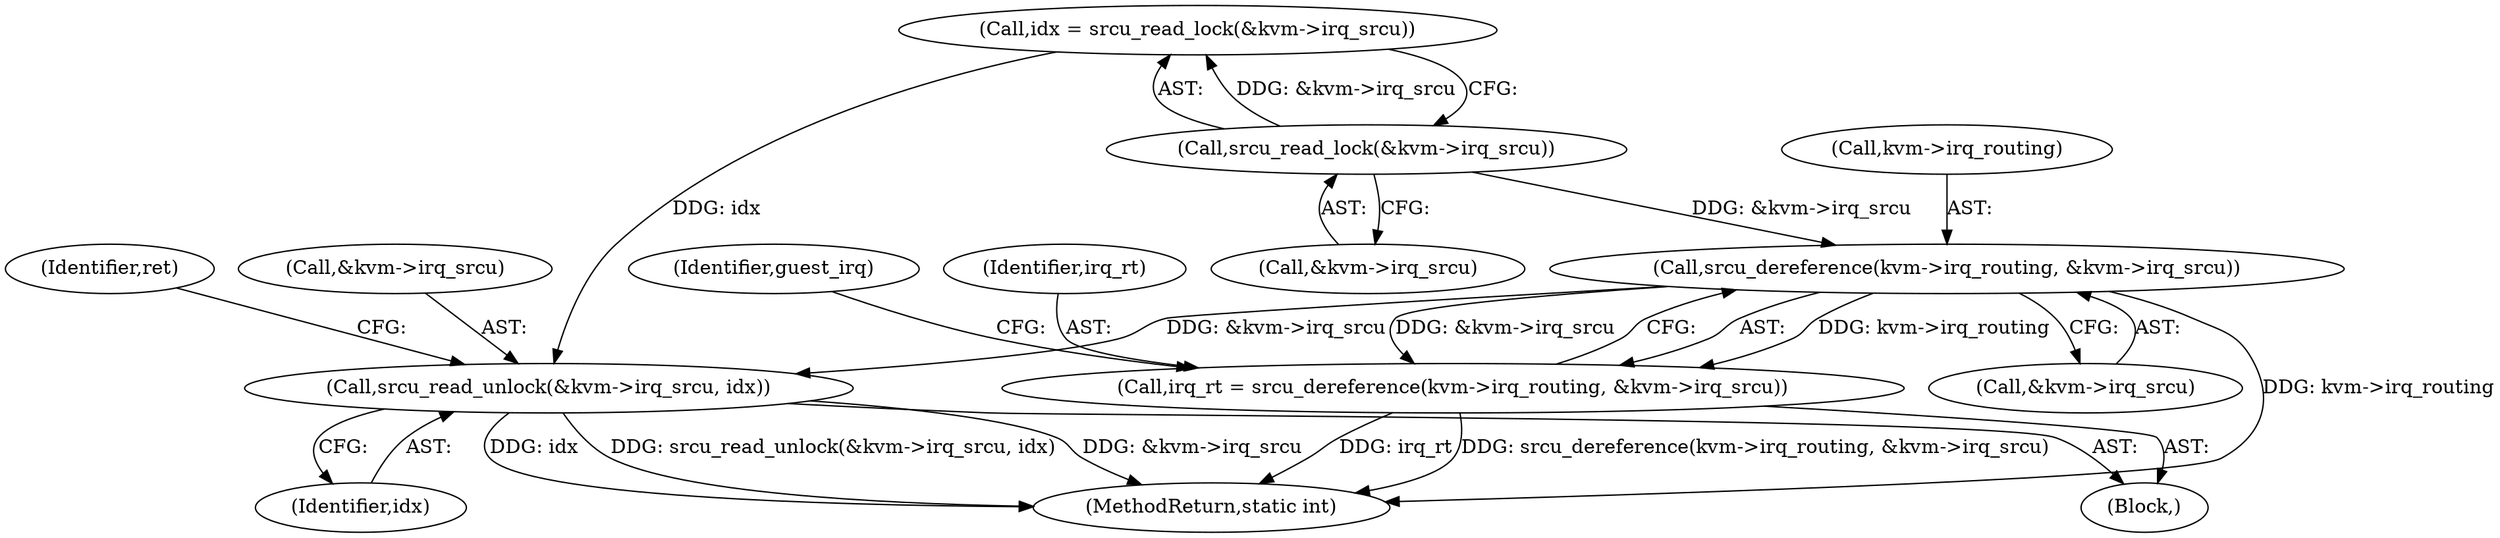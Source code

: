 digraph "0_linux_3a8b0677fc6180a467e26cc32ce6b0c09a32f9bb@pointer" {
"1000146" [label="(Call,srcu_dereference(kvm->irq_routing, &kvm->irq_srcu))"];
"1000139" [label="(Call,srcu_read_lock(&kvm->irq_srcu))"];
"1000144" [label="(Call,irq_rt = srcu_dereference(kvm->irq_routing, &kvm->irq_srcu))"];
"1000270" [label="(Call,srcu_read_unlock(&kvm->irq_srcu, idx))"];
"1000157" [label="(Identifier,guest_irq)"];
"1000270" [label="(Call,srcu_read_unlock(&kvm->irq_srcu, idx))"];
"1000150" [label="(Call,&kvm->irq_srcu)"];
"1000146" [label="(Call,srcu_dereference(kvm->irq_routing, &kvm->irq_srcu))"];
"1000278" [label="(MethodReturn,static int)"];
"1000145" [label="(Identifier,irq_rt)"];
"1000277" [label="(Identifier,ret)"];
"1000271" [label="(Call,&kvm->irq_srcu)"];
"1000140" [label="(Call,&kvm->irq_srcu)"];
"1000147" [label="(Call,kvm->irq_routing)"];
"1000108" [label="(Block,)"];
"1000275" [label="(Identifier,idx)"];
"1000139" [label="(Call,srcu_read_lock(&kvm->irq_srcu))"];
"1000137" [label="(Call,idx = srcu_read_lock(&kvm->irq_srcu))"];
"1000144" [label="(Call,irq_rt = srcu_dereference(kvm->irq_routing, &kvm->irq_srcu))"];
"1000146" -> "1000144"  [label="AST: "];
"1000146" -> "1000150"  [label="CFG: "];
"1000147" -> "1000146"  [label="AST: "];
"1000150" -> "1000146"  [label="AST: "];
"1000144" -> "1000146"  [label="CFG: "];
"1000146" -> "1000278"  [label="DDG: kvm->irq_routing"];
"1000146" -> "1000144"  [label="DDG: kvm->irq_routing"];
"1000146" -> "1000144"  [label="DDG: &kvm->irq_srcu"];
"1000139" -> "1000146"  [label="DDG: &kvm->irq_srcu"];
"1000146" -> "1000270"  [label="DDG: &kvm->irq_srcu"];
"1000139" -> "1000137"  [label="AST: "];
"1000139" -> "1000140"  [label="CFG: "];
"1000140" -> "1000139"  [label="AST: "];
"1000137" -> "1000139"  [label="CFG: "];
"1000139" -> "1000137"  [label="DDG: &kvm->irq_srcu"];
"1000144" -> "1000108"  [label="AST: "];
"1000145" -> "1000144"  [label="AST: "];
"1000157" -> "1000144"  [label="CFG: "];
"1000144" -> "1000278"  [label="DDG: irq_rt"];
"1000144" -> "1000278"  [label="DDG: srcu_dereference(kvm->irq_routing, &kvm->irq_srcu)"];
"1000270" -> "1000108"  [label="AST: "];
"1000270" -> "1000275"  [label="CFG: "];
"1000271" -> "1000270"  [label="AST: "];
"1000275" -> "1000270"  [label="AST: "];
"1000277" -> "1000270"  [label="CFG: "];
"1000270" -> "1000278"  [label="DDG: idx"];
"1000270" -> "1000278"  [label="DDG: srcu_read_unlock(&kvm->irq_srcu, idx)"];
"1000270" -> "1000278"  [label="DDG: &kvm->irq_srcu"];
"1000137" -> "1000270"  [label="DDG: idx"];
}
